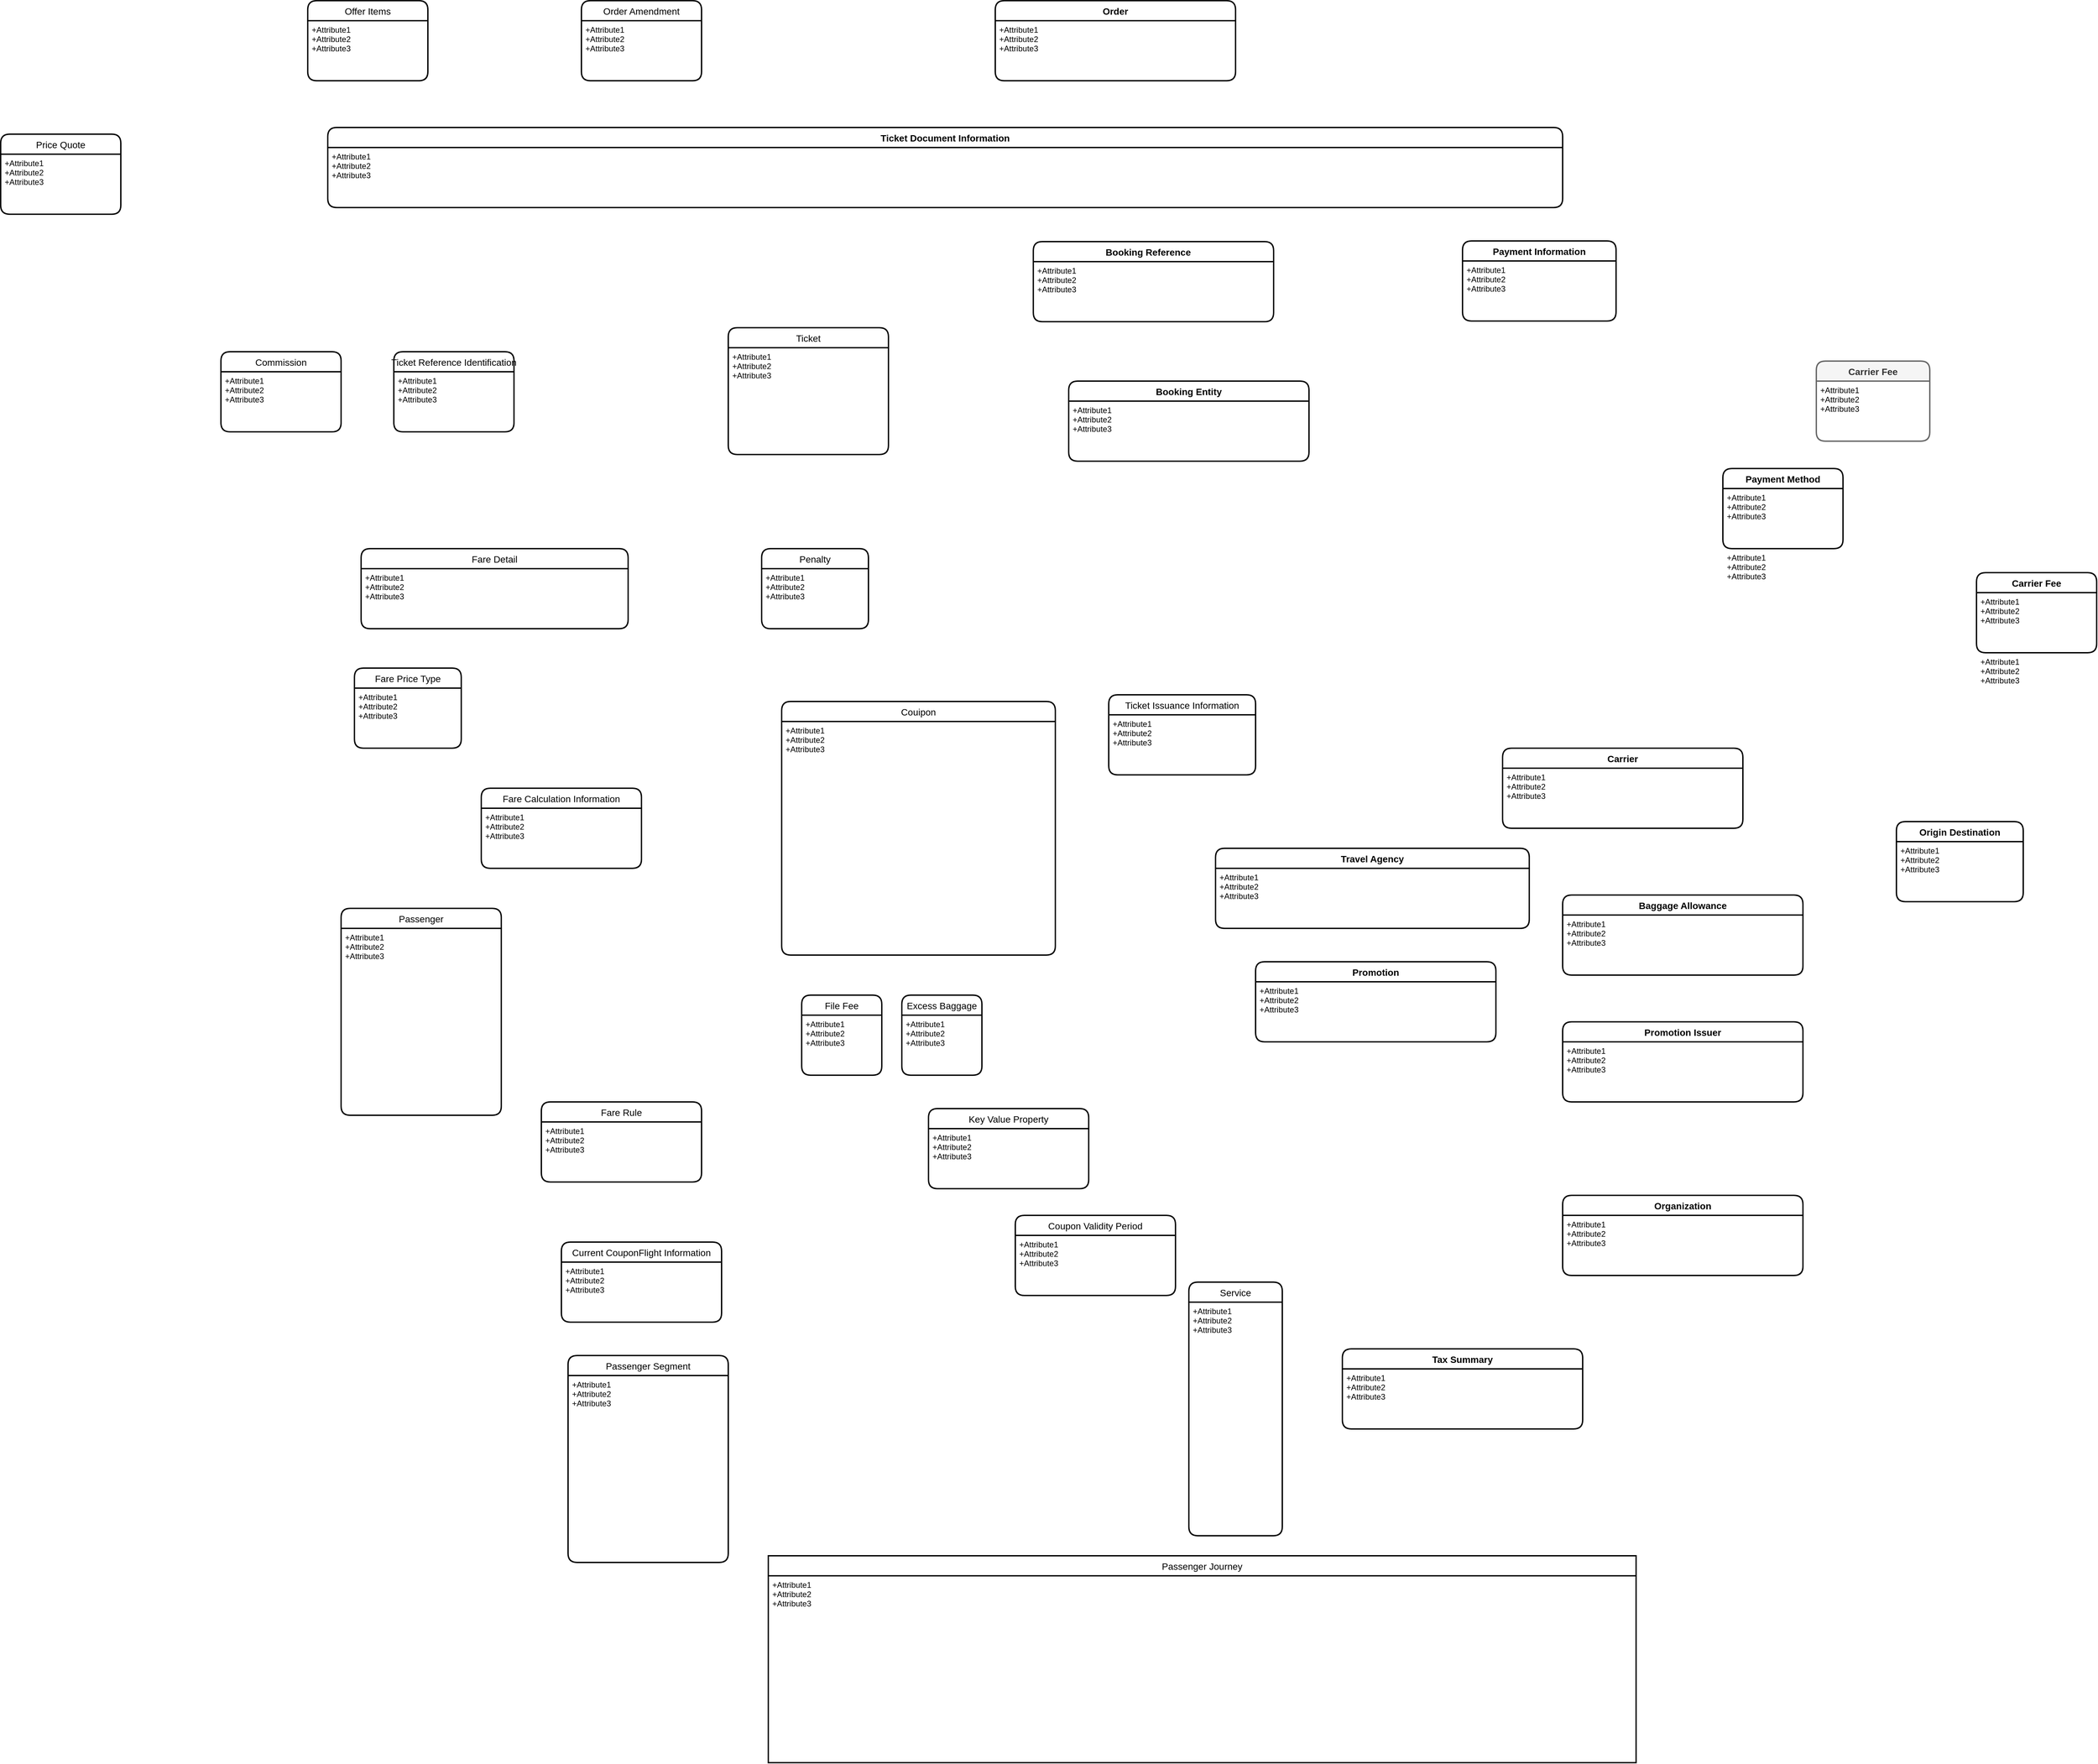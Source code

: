 <mxfile version="20.8.8" type="github">
  <diagram name="Page-1" id="_O9cq3fzZPTdmIxq0RpG">
    <mxGraphModel dx="3718" dy="2578" grid="1" gridSize="10" guides="1" tooltips="1" connect="1" arrows="1" fold="1" page="1" pageScale="1" pageWidth="850" pageHeight="1100" math="0" shadow="0">
      <root>
        <mxCell id="0" />
        <mxCell id="1" parent="0" />
        <mxCell id="nHQdbDKxLJY2EcgmaKC6-5" value="Ticket" style="swimlane;childLayout=stackLayout;horizontal=1;startSize=30;horizontalStack=0;rounded=1;fontSize=14;fontStyle=0;strokeWidth=2;resizeParent=0;resizeLast=1;shadow=0;dashed=0;align=center;" vertex="1" parent="1">
          <mxGeometry x="630" y="320" width="240" height="190" as="geometry" />
        </mxCell>
        <mxCell id="nHQdbDKxLJY2EcgmaKC6-6" value="+Attribute1&#xa;+Attribute2&#xa;+Attribute3" style="align=left;strokeColor=none;fillColor=none;spacingLeft=4;fontSize=12;verticalAlign=top;resizable=0;rotatable=0;part=1;" vertex="1" parent="nHQdbDKxLJY2EcgmaKC6-5">
          <mxGeometry y="30" width="240" height="160" as="geometry" />
        </mxCell>
        <mxCell id="nHQdbDKxLJY2EcgmaKC6-7" value="Ticket Document Information" style="swimlane;childLayout=stackLayout;horizontal=1;startSize=30;horizontalStack=0;rounded=1;fontSize=14;fontStyle=1;strokeWidth=2;resizeParent=0;resizeLast=1;shadow=0;dashed=0;align=center;" vertex="1" parent="1">
          <mxGeometry x="30" y="20" width="1850" height="120" as="geometry" />
        </mxCell>
        <mxCell id="nHQdbDKxLJY2EcgmaKC6-8" value="+Attribute1&#xa;+Attribute2&#xa;+Attribute3" style="align=left;strokeColor=none;fillColor=none;spacingLeft=4;fontSize=12;verticalAlign=top;resizable=0;rotatable=0;part=1;" vertex="1" parent="nHQdbDKxLJY2EcgmaKC6-7">
          <mxGeometry y="30" width="1850" height="90" as="geometry" />
        </mxCell>
        <mxCell id="nHQdbDKxLJY2EcgmaKC6-9" value="Ticket Issuance Information" style="swimlane;childLayout=stackLayout;horizontal=1;startSize=30;horizontalStack=0;rounded=1;fontSize=14;fontStyle=0;strokeWidth=2;resizeParent=0;resizeLast=1;shadow=0;dashed=0;align=center;" vertex="1" parent="1">
          <mxGeometry x="1200" y="870" width="220" height="120" as="geometry" />
        </mxCell>
        <mxCell id="nHQdbDKxLJY2EcgmaKC6-10" value="+Attribute1&#xa;+Attribute2&#xa;+Attribute3" style="align=left;strokeColor=none;fillColor=none;spacingLeft=4;fontSize=12;verticalAlign=top;resizable=0;rotatable=0;part=1;" vertex="1" parent="nHQdbDKxLJY2EcgmaKC6-9">
          <mxGeometry y="30" width="220" height="90" as="geometry" />
        </mxCell>
        <mxCell id="nHQdbDKxLJY2EcgmaKC6-11" value="Fare Detail" style="swimlane;childLayout=stackLayout;horizontal=1;startSize=30;horizontalStack=0;rounded=1;fontSize=14;fontStyle=0;strokeWidth=2;resizeParent=0;resizeLast=1;shadow=0;dashed=0;align=center;" vertex="1" parent="1">
          <mxGeometry x="80" y="651" width="400" height="120" as="geometry" />
        </mxCell>
        <mxCell id="nHQdbDKxLJY2EcgmaKC6-12" value="+Attribute1&#xa;+Attribute2&#xa;+Attribute3" style="align=left;strokeColor=none;fillColor=none;spacingLeft=4;fontSize=12;verticalAlign=top;resizable=0;rotatable=0;part=1;" vertex="1" parent="nHQdbDKxLJY2EcgmaKC6-11">
          <mxGeometry y="30" width="400" height="90" as="geometry" />
        </mxCell>
        <mxCell id="nHQdbDKxLJY2EcgmaKC6-13" value="Ticket Reference Identification" style="swimlane;childLayout=stackLayout;horizontal=1;startSize=30;horizontalStack=0;rounded=1;fontSize=14;fontStyle=0;strokeWidth=2;resizeParent=0;resizeLast=1;shadow=0;dashed=0;align=center;" vertex="1" parent="1">
          <mxGeometry x="129" y="356" width="180" height="120" as="geometry" />
        </mxCell>
        <mxCell id="nHQdbDKxLJY2EcgmaKC6-14" value="+Attribute1&#xa;+Attribute2&#xa;+Attribute3" style="align=left;strokeColor=none;fillColor=none;spacingLeft=4;fontSize=12;verticalAlign=top;resizable=0;rotatable=0;part=1;" vertex="1" parent="nHQdbDKxLJY2EcgmaKC6-13">
          <mxGeometry y="30" width="180" height="90" as="geometry" />
        </mxCell>
        <mxCell id="nHQdbDKxLJY2EcgmaKC6-16" value="Commission" style="swimlane;childLayout=stackLayout;horizontal=1;startSize=30;horizontalStack=0;rounded=1;fontSize=14;fontStyle=0;strokeWidth=2;resizeParent=0;resizeLast=1;shadow=0;dashed=0;align=center;" vertex="1" parent="1">
          <mxGeometry x="-130" y="356" width="180" height="120" as="geometry" />
        </mxCell>
        <mxCell id="nHQdbDKxLJY2EcgmaKC6-17" value="+Attribute1&#xa;+Attribute2&#xa;+Attribute3" style="align=left;strokeColor=none;fillColor=none;spacingLeft=4;fontSize=12;verticalAlign=top;resizable=0;rotatable=0;part=1;" vertex="1" parent="nHQdbDKxLJY2EcgmaKC6-16">
          <mxGeometry y="30" width="180" height="90" as="geometry" />
        </mxCell>
        <mxCell id="nHQdbDKxLJY2EcgmaKC6-18" value="Price Quote" style="swimlane;childLayout=stackLayout;horizontal=1;startSize=30;horizontalStack=0;rounded=1;fontSize=14;fontStyle=0;strokeWidth=2;resizeParent=0;resizeLast=1;shadow=0;dashed=0;align=center;" vertex="1" parent="1">
          <mxGeometry x="-460" y="30" width="180" height="120" as="geometry" />
        </mxCell>
        <mxCell id="nHQdbDKxLJY2EcgmaKC6-19" value="+Attribute1&#xa;+Attribute2&#xa;+Attribute3" style="align=left;strokeColor=none;fillColor=none;spacingLeft=4;fontSize=12;verticalAlign=top;resizable=0;rotatable=0;part=1;" vertex="1" parent="nHQdbDKxLJY2EcgmaKC6-18">
          <mxGeometry y="30" width="180" height="90" as="geometry" />
        </mxCell>
        <mxCell id="nHQdbDKxLJY2EcgmaKC6-20" value="Order" style="swimlane;childLayout=stackLayout;horizontal=1;startSize=30;horizontalStack=0;rounded=1;fontSize=14;fontStyle=1;strokeWidth=2;resizeParent=0;resizeLast=1;shadow=0;dashed=0;align=center;" vertex="1" parent="1">
          <mxGeometry x="1030" y="-170" width="360" height="120" as="geometry" />
        </mxCell>
        <mxCell id="nHQdbDKxLJY2EcgmaKC6-21" value="+Attribute1&#xa;+Attribute2&#xa;+Attribute3" style="align=left;strokeColor=none;fillColor=none;spacingLeft=4;fontSize=12;verticalAlign=top;resizable=0;rotatable=0;part=1;" vertex="1" parent="nHQdbDKxLJY2EcgmaKC6-20">
          <mxGeometry y="30" width="360" height="90" as="geometry" />
        </mxCell>
        <mxCell id="nHQdbDKxLJY2EcgmaKC6-22" value="Offer Items" style="swimlane;childLayout=stackLayout;horizontal=1;startSize=30;horizontalStack=0;rounded=1;fontSize=14;fontStyle=0;strokeWidth=2;resizeParent=0;resizeLast=1;shadow=0;dashed=0;align=center;" vertex="1" parent="1">
          <mxGeometry y="-170" width="180" height="120" as="geometry" />
        </mxCell>
        <mxCell id="nHQdbDKxLJY2EcgmaKC6-23" value="+Attribute1&#xa;+Attribute2&#xa;+Attribute3" style="align=left;strokeColor=none;fillColor=none;spacingLeft=4;fontSize=12;verticalAlign=top;resizable=0;rotatable=0;part=1;" vertex="1" parent="nHQdbDKxLJY2EcgmaKC6-22">
          <mxGeometry y="30" width="180" height="90" as="geometry" />
        </mxCell>
        <mxCell id="nHQdbDKxLJY2EcgmaKC6-24" value="Order Amendment" style="swimlane;childLayout=stackLayout;horizontal=1;startSize=30;horizontalStack=0;rounded=1;fontSize=14;fontStyle=0;strokeWidth=2;resizeParent=0;resizeLast=1;shadow=0;dashed=0;align=center;" vertex="1" parent="1">
          <mxGeometry x="410" y="-170" width="180" height="120" as="geometry" />
        </mxCell>
        <mxCell id="nHQdbDKxLJY2EcgmaKC6-25" value="+Attribute1&#xa;+Attribute2&#xa;+Attribute3" style="align=left;strokeColor=none;fillColor=none;spacingLeft=4;fontSize=12;verticalAlign=top;resizable=0;rotatable=0;part=1;" vertex="1" parent="nHQdbDKxLJY2EcgmaKC6-24">
          <mxGeometry y="30" width="180" height="90" as="geometry" />
        </mxCell>
        <mxCell id="nHQdbDKxLJY2EcgmaKC6-26" value="Booking Reference    " style="swimlane;childLayout=stackLayout;horizontal=1;startSize=30;horizontalStack=0;rounded=1;fontSize=14;fontStyle=1;strokeWidth=2;resizeParent=0;resizeLast=1;shadow=0;dashed=0;align=center;" vertex="1" parent="1">
          <mxGeometry x="1087" y="191" width="360" height="120" as="geometry" />
        </mxCell>
        <mxCell id="nHQdbDKxLJY2EcgmaKC6-27" value="+Attribute1&#xa;+Attribute2&#xa;+Attribute3" style="align=left;strokeColor=none;fillColor=none;spacingLeft=4;fontSize=12;verticalAlign=top;resizable=0;rotatable=0;part=1;" vertex="1" parent="nHQdbDKxLJY2EcgmaKC6-26">
          <mxGeometry y="30" width="360" height="90" as="geometry" />
        </mxCell>
        <mxCell id="nHQdbDKxLJY2EcgmaKC6-28" value="Payment Information" style="swimlane;childLayout=stackLayout;horizontal=1;startSize=30;horizontalStack=0;rounded=1;fontSize=14;fontStyle=1;strokeWidth=2;resizeParent=0;resizeLast=1;shadow=0;dashed=0;align=center;" vertex="1" parent="1">
          <mxGeometry x="1730" y="190" width="230" height="120" as="geometry" />
        </mxCell>
        <mxCell id="nHQdbDKxLJY2EcgmaKC6-29" value="+Attribute1&#xa;+Attribute2&#xa;+Attribute3" style="align=left;strokeColor=none;fillColor=none;spacingLeft=4;fontSize=12;verticalAlign=top;resizable=0;rotatable=0;part=1;" vertex="1" parent="nHQdbDKxLJY2EcgmaKC6-28">
          <mxGeometry y="30" width="230" height="90" as="geometry" />
        </mxCell>
        <mxCell id="nHQdbDKxLJY2EcgmaKC6-30" value="Booking Entity" style="swimlane;childLayout=stackLayout;horizontal=1;startSize=30;horizontalStack=0;rounded=1;fontSize=14;fontStyle=1;strokeWidth=2;resizeParent=0;resizeLast=1;shadow=0;dashed=0;align=center;" vertex="1" parent="1">
          <mxGeometry x="1140" y="400" width="360" height="120" as="geometry" />
        </mxCell>
        <mxCell id="nHQdbDKxLJY2EcgmaKC6-31" value="+Attribute1&#xa;+Attribute2&#xa;+Attribute3" style="align=left;strokeColor=none;fillColor=none;spacingLeft=4;fontSize=12;verticalAlign=top;resizable=0;rotatable=0;part=1;" vertex="1" parent="nHQdbDKxLJY2EcgmaKC6-30">
          <mxGeometry y="30" width="360" height="90" as="geometry" />
        </mxCell>
        <mxCell id="nHQdbDKxLJY2EcgmaKC6-34" value="Carrier Fee" style="swimlane;childLayout=stackLayout;horizontal=1;startSize=30;horizontalStack=0;rounded=1;fontSize=14;fontStyle=1;strokeWidth=2;resizeParent=0;resizeLast=1;shadow=0;dashed=0;align=center;fillColor=#f5f5f5;strokeColor=#666666;fontColor=#333333;" vertex="1" parent="1">
          <mxGeometry x="2260" y="370" width="170" height="120" as="geometry" />
        </mxCell>
        <mxCell id="nHQdbDKxLJY2EcgmaKC6-35" value="+Attribute1&#xa;+Attribute2&#xa;+Attribute3" style="align=left;strokeColor=none;fillColor=none;spacingLeft=4;fontSize=12;verticalAlign=top;resizable=0;rotatable=0;part=1;" vertex="1" parent="nHQdbDKxLJY2EcgmaKC6-34">
          <mxGeometry y="30" width="170" height="90" as="geometry" />
        </mxCell>
        <mxCell id="nHQdbDKxLJY2EcgmaKC6-39" value="Carrier" style="swimlane;childLayout=stackLayout;horizontal=1;startSize=30;horizontalStack=0;rounded=1;fontSize=14;fontStyle=1;strokeWidth=2;resizeParent=0;resizeLast=1;shadow=0;dashed=0;align=center;" vertex="1" parent="1">
          <mxGeometry x="1790" y="950" width="360" height="120" as="geometry" />
        </mxCell>
        <mxCell id="nHQdbDKxLJY2EcgmaKC6-40" value="+Attribute1&#xa;+Attribute2&#xa;+Attribute3" style="align=left;strokeColor=none;fillColor=none;spacingLeft=4;fontSize=12;verticalAlign=top;resizable=0;rotatable=0;part=1;" vertex="1" parent="nHQdbDKxLJY2EcgmaKC6-39">
          <mxGeometry y="30" width="360" height="90" as="geometry" />
        </mxCell>
        <mxCell id="nHQdbDKxLJY2EcgmaKC6-41" value="Payment Method" style="swimlane;childLayout=stackLayout;horizontal=1;startSize=30;horizontalStack=0;rounded=1;fontSize=14;fontStyle=1;strokeWidth=2;resizeParent=0;resizeLast=1;shadow=0;dashed=0;align=center;" vertex="1" parent="1">
          <mxGeometry x="2120" y="531" width="180" height="120" as="geometry" />
        </mxCell>
        <mxCell id="nHQdbDKxLJY2EcgmaKC6-42" value="+Attribute1&#xa;+Attribute2&#xa;+Attribute3" style="align=left;strokeColor=none;fillColor=none;spacingLeft=4;fontSize=12;verticalAlign=top;resizable=0;rotatable=0;part=1;" vertex="1" parent="nHQdbDKxLJY2EcgmaKC6-41">
          <mxGeometry y="30" width="180" height="90" as="geometry" />
        </mxCell>
        <mxCell id="nHQdbDKxLJY2EcgmaKC6-53" value="+Attribute1&#xa;+Attribute2&#xa;+Attribute3" style="align=left;strokeColor=none;fillColor=none;spacingLeft=4;fontSize=12;verticalAlign=top;resizable=0;rotatable=0;part=1;" vertex="1" parent="nHQdbDKxLJY2EcgmaKC6-41">
          <mxGeometry y="120" width="180" as="geometry" />
        </mxCell>
        <mxCell id="nHQdbDKxLJY2EcgmaKC6-43" value="Origin Destination" style="swimlane;childLayout=stackLayout;horizontal=1;startSize=30;horizontalStack=0;rounded=1;fontSize=14;fontStyle=1;strokeWidth=2;resizeParent=0;resizeLast=1;shadow=0;dashed=0;align=center;" vertex="1" parent="1">
          <mxGeometry x="2380" y="1060" width="190" height="120" as="geometry" />
        </mxCell>
        <mxCell id="nHQdbDKxLJY2EcgmaKC6-44" value="+Attribute1&#xa;+Attribute2&#xa;+Attribute3" style="align=left;strokeColor=none;fillColor=none;spacingLeft=4;fontSize=12;verticalAlign=top;resizable=0;rotatable=0;part=1;" vertex="1" parent="nHQdbDKxLJY2EcgmaKC6-43">
          <mxGeometry y="30" width="190" height="90" as="geometry" />
        </mxCell>
        <mxCell id="nHQdbDKxLJY2EcgmaKC6-45" value="Baggage Allowance" style="swimlane;childLayout=stackLayout;horizontal=1;startSize=30;horizontalStack=0;rounded=1;fontSize=14;fontStyle=1;strokeWidth=2;resizeParent=0;resizeLast=1;shadow=0;dashed=0;align=center;" vertex="1" parent="1">
          <mxGeometry x="1880" y="1170" width="360" height="120" as="geometry" />
        </mxCell>
        <mxCell id="nHQdbDKxLJY2EcgmaKC6-46" value="+Attribute1&#xa;+Attribute2&#xa;+Attribute3" style="align=left;strokeColor=none;fillColor=none;spacingLeft=4;fontSize=12;verticalAlign=top;resizable=0;rotatable=0;part=1;" vertex="1" parent="nHQdbDKxLJY2EcgmaKC6-45">
          <mxGeometry y="30" width="360" height="90" as="geometry" />
        </mxCell>
        <mxCell id="nHQdbDKxLJY2EcgmaKC6-47" value="Promotion Issuer" style="swimlane;childLayout=stackLayout;horizontal=1;startSize=30;horizontalStack=0;rounded=1;fontSize=14;fontStyle=1;strokeWidth=2;resizeParent=0;resizeLast=1;shadow=0;dashed=0;align=center;" vertex="1" parent="1">
          <mxGeometry x="1880" y="1360" width="360" height="120" as="geometry" />
        </mxCell>
        <mxCell id="nHQdbDKxLJY2EcgmaKC6-48" value="+Attribute1&#xa;+Attribute2&#xa;+Attribute3" style="align=left;strokeColor=none;fillColor=none;spacingLeft=4;fontSize=12;verticalAlign=top;resizable=0;rotatable=0;part=1;" vertex="1" parent="nHQdbDKxLJY2EcgmaKC6-47">
          <mxGeometry y="30" width="360" height="90" as="geometry" />
        </mxCell>
        <mxCell id="nHQdbDKxLJY2EcgmaKC6-49" value="Organization" style="swimlane;childLayout=stackLayout;horizontal=1;startSize=30;horizontalStack=0;rounded=1;fontSize=14;fontStyle=1;strokeWidth=2;resizeParent=0;resizeLast=1;shadow=0;dashed=0;align=center;" vertex="1" parent="1">
          <mxGeometry x="1880" y="1620" width="360" height="120" as="geometry" />
        </mxCell>
        <mxCell id="nHQdbDKxLJY2EcgmaKC6-50" value="+Attribute1&#xa;+Attribute2&#xa;+Attribute3" style="align=left;strokeColor=none;fillColor=none;spacingLeft=4;fontSize=12;verticalAlign=top;resizable=0;rotatable=0;part=1;" vertex="1" parent="nHQdbDKxLJY2EcgmaKC6-49">
          <mxGeometry y="30" width="360" height="90" as="geometry" />
        </mxCell>
        <mxCell id="nHQdbDKxLJY2EcgmaKC6-57" value="Carrier Fee" style="swimlane;childLayout=stackLayout;horizontal=1;startSize=30;horizontalStack=0;rounded=1;fontSize=14;fontStyle=1;strokeWidth=2;resizeParent=0;resizeLast=1;shadow=0;dashed=0;align=center;" vertex="1" parent="1">
          <mxGeometry x="2500" y="687" width="180" height="120" as="geometry" />
        </mxCell>
        <mxCell id="nHQdbDKxLJY2EcgmaKC6-58" value="+Attribute1&#xa;+Attribute2&#xa;+Attribute3" style="align=left;strokeColor=none;fillColor=none;spacingLeft=4;fontSize=12;verticalAlign=top;resizable=0;rotatable=0;part=1;" vertex="1" parent="nHQdbDKxLJY2EcgmaKC6-57">
          <mxGeometry y="30" width="180" height="90" as="geometry" />
        </mxCell>
        <mxCell id="nHQdbDKxLJY2EcgmaKC6-59" value="+Attribute1&#xa;+Attribute2&#xa;+Attribute3" style="align=left;strokeColor=none;fillColor=none;spacingLeft=4;fontSize=12;verticalAlign=top;resizable=0;rotatable=0;part=1;" vertex="1" parent="nHQdbDKxLJY2EcgmaKC6-57">
          <mxGeometry y="120" width="180" as="geometry" />
        </mxCell>
        <mxCell id="nHQdbDKxLJY2EcgmaKC6-69" value="Travel Agency" style="swimlane;childLayout=stackLayout;horizontal=1;startSize=30;horizontalStack=0;rounded=1;fontSize=14;fontStyle=1;strokeWidth=2;resizeParent=0;resizeLast=1;shadow=0;dashed=0;align=center;" vertex="1" parent="1">
          <mxGeometry x="1360" y="1100" width="470" height="120" as="geometry" />
        </mxCell>
        <mxCell id="nHQdbDKxLJY2EcgmaKC6-70" value="+Attribute1&#xa;+Attribute2&#xa;+Attribute3" style="align=left;strokeColor=none;fillColor=none;spacingLeft=4;fontSize=12;verticalAlign=top;resizable=0;rotatable=0;part=1;" vertex="1" parent="nHQdbDKxLJY2EcgmaKC6-69">
          <mxGeometry y="30" width="470" height="90" as="geometry" />
        </mxCell>
        <mxCell id="nHQdbDKxLJY2EcgmaKC6-73" value="Couipon" style="swimlane;childLayout=stackLayout;horizontal=1;startSize=30;horizontalStack=0;rounded=1;fontSize=14;fontStyle=0;strokeWidth=2;resizeParent=0;resizeLast=1;shadow=0;dashed=0;align=center;" vertex="1" parent="1">
          <mxGeometry x="710" y="880" width="410" height="380" as="geometry" />
        </mxCell>
        <mxCell id="nHQdbDKxLJY2EcgmaKC6-74" value="+Attribute1&#xa;+Attribute2&#xa;+Attribute3" style="align=left;strokeColor=none;fillColor=none;spacingLeft=4;fontSize=12;verticalAlign=top;resizable=0;rotatable=0;part=1;" vertex="1" parent="nHQdbDKxLJY2EcgmaKC6-73">
          <mxGeometry y="30" width="410" height="350" as="geometry" />
        </mxCell>
        <mxCell id="nHQdbDKxLJY2EcgmaKC6-77" value="Penalty" style="swimlane;childLayout=stackLayout;horizontal=1;startSize=30;horizontalStack=0;rounded=1;fontSize=14;fontStyle=0;strokeWidth=2;resizeParent=0;resizeLast=1;shadow=0;dashed=0;align=center;" vertex="1" parent="1">
          <mxGeometry x="680" y="651" width="160" height="120" as="geometry" />
        </mxCell>
        <mxCell id="nHQdbDKxLJY2EcgmaKC6-78" value="+Attribute1&#xa;+Attribute2&#xa;+Attribute3" style="align=left;strokeColor=none;fillColor=none;spacingLeft=4;fontSize=12;verticalAlign=top;resizable=0;rotatable=0;part=1;" vertex="1" parent="nHQdbDKxLJY2EcgmaKC6-77">
          <mxGeometry y="30" width="160" height="90" as="geometry" />
        </mxCell>
        <mxCell id="nHQdbDKxLJY2EcgmaKC6-79" value="Fare Price Type" style="swimlane;childLayout=stackLayout;horizontal=1;startSize=30;horizontalStack=0;rounded=1;fontSize=14;fontStyle=0;strokeWidth=2;resizeParent=0;resizeLast=1;shadow=0;dashed=0;align=center;" vertex="1" parent="1">
          <mxGeometry x="70" y="830" width="160" height="120" as="geometry" />
        </mxCell>
        <mxCell id="nHQdbDKxLJY2EcgmaKC6-80" value="+Attribute1&#xa;+Attribute2&#xa;+Attribute3" style="align=left;strokeColor=none;fillColor=none;spacingLeft=4;fontSize=12;verticalAlign=top;resizable=0;rotatable=0;part=1;" vertex="1" parent="nHQdbDKxLJY2EcgmaKC6-79">
          <mxGeometry y="30" width="160" height="90" as="geometry" />
        </mxCell>
        <mxCell id="nHQdbDKxLJY2EcgmaKC6-81" value="Fare Calculation Information" style="swimlane;childLayout=stackLayout;horizontal=1;startSize=30;horizontalStack=0;rounded=1;fontSize=14;fontStyle=0;strokeWidth=2;resizeParent=0;resizeLast=1;shadow=0;dashed=0;align=center;" vertex="1" parent="1">
          <mxGeometry x="260" y="1010" width="240" height="120" as="geometry" />
        </mxCell>
        <mxCell id="nHQdbDKxLJY2EcgmaKC6-82" value="+Attribute1&#xa;+Attribute2&#xa;+Attribute3" style="align=left;strokeColor=none;fillColor=none;spacingLeft=4;fontSize=12;verticalAlign=top;resizable=0;rotatable=0;part=1;" vertex="1" parent="nHQdbDKxLJY2EcgmaKC6-81">
          <mxGeometry y="30" width="240" height="90" as="geometry" />
        </mxCell>
        <mxCell id="nHQdbDKxLJY2EcgmaKC6-86" value="Passenger" style="swimlane;childLayout=stackLayout;horizontal=1;startSize=30;horizontalStack=0;rounded=1;fontSize=14;fontStyle=0;strokeWidth=2;resizeParent=0;resizeLast=1;shadow=0;dashed=0;align=center;" vertex="1" parent="1">
          <mxGeometry x="50" y="1190" width="240" height="310" as="geometry" />
        </mxCell>
        <mxCell id="nHQdbDKxLJY2EcgmaKC6-87" value="+Attribute1&#xa;+Attribute2&#xa;+Attribute3" style="align=left;strokeColor=none;fillColor=none;spacingLeft=4;fontSize=12;verticalAlign=top;resizable=0;rotatable=0;part=1;" vertex="1" parent="nHQdbDKxLJY2EcgmaKC6-86">
          <mxGeometry y="30" width="240" height="280" as="geometry" />
        </mxCell>
        <mxCell id="nHQdbDKxLJY2EcgmaKC6-91" value="Fare Rule" style="swimlane;childLayout=stackLayout;horizontal=1;startSize=30;horizontalStack=0;rounded=1;fontSize=14;fontStyle=0;strokeWidth=2;resizeParent=0;resizeLast=1;shadow=0;dashed=0;align=center;" vertex="1" parent="1">
          <mxGeometry x="350" y="1480" width="240" height="120" as="geometry" />
        </mxCell>
        <mxCell id="nHQdbDKxLJY2EcgmaKC6-92" value="+Attribute1&#xa;+Attribute2&#xa;+Attribute3" style="align=left;strokeColor=none;fillColor=none;spacingLeft=4;fontSize=12;verticalAlign=top;resizable=0;rotatable=0;part=1;" vertex="1" parent="nHQdbDKxLJY2EcgmaKC6-91">
          <mxGeometry y="30" width="240" height="90" as="geometry" />
        </mxCell>
        <mxCell id="nHQdbDKxLJY2EcgmaKC6-96" value="Current CouponFlight Information" style="swimlane;childLayout=stackLayout;horizontal=1;startSize=30;horizontalStack=0;rounded=1;fontSize=14;fontStyle=0;strokeWidth=2;resizeParent=0;resizeLast=1;shadow=0;dashed=0;align=center;" vertex="1" parent="1">
          <mxGeometry x="380" y="1690" width="240" height="120" as="geometry" />
        </mxCell>
        <mxCell id="nHQdbDKxLJY2EcgmaKC6-97" value="+Attribute1&#xa;+Attribute2&#xa;+Attribute3" style="align=left;strokeColor=none;fillColor=none;spacingLeft=4;fontSize=12;verticalAlign=top;resizable=0;rotatable=0;part=1;" vertex="1" parent="nHQdbDKxLJY2EcgmaKC6-96">
          <mxGeometry y="30" width="240" height="90" as="geometry" />
        </mxCell>
        <mxCell id="nHQdbDKxLJY2EcgmaKC6-98" value="Passenger Segment" style="swimlane;childLayout=stackLayout;horizontal=1;startSize=30;horizontalStack=0;rounded=1;fontSize=14;fontStyle=0;strokeWidth=2;resizeParent=0;resizeLast=1;shadow=0;dashed=0;align=center;" vertex="1" parent="1">
          <mxGeometry x="390" y="1860" width="240" height="310" as="geometry" />
        </mxCell>
        <mxCell id="nHQdbDKxLJY2EcgmaKC6-99" value="+Attribute1&#xa;+Attribute2&#xa;+Attribute3" style="align=left;strokeColor=none;fillColor=none;spacingLeft=4;fontSize=12;verticalAlign=top;resizable=0;rotatable=0;part=1;" vertex="1" parent="nHQdbDKxLJY2EcgmaKC6-98">
          <mxGeometry y="30" width="240" height="280" as="geometry" />
        </mxCell>
        <mxCell id="nHQdbDKxLJY2EcgmaKC6-100" value="Passenger Journey" style="swimlane;childLayout=stackLayout;horizontal=1;startSize=30;horizontalStack=0;rounded=1;fontSize=14;fontStyle=0;strokeWidth=2;resizeParent=0;resizeLast=1;shadow=0;dashed=0;align=center;arcSize=0;" vertex="1" parent="1">
          <mxGeometry x="690" y="2160" width="1300" height="310" as="geometry" />
        </mxCell>
        <mxCell id="nHQdbDKxLJY2EcgmaKC6-101" value="+Attribute1&#xa;+Attribute2&#xa;+Attribute3" style="align=left;strokeColor=none;fillColor=none;spacingLeft=4;fontSize=12;verticalAlign=top;resizable=0;rotatable=0;part=1;" vertex="1" parent="nHQdbDKxLJY2EcgmaKC6-100">
          <mxGeometry y="30" width="1300" height="280" as="geometry" />
        </mxCell>
        <mxCell id="nHQdbDKxLJY2EcgmaKC6-102" value="File Fee" style="swimlane;childLayout=stackLayout;horizontal=1;startSize=30;horizontalStack=0;rounded=1;fontSize=14;fontStyle=0;strokeWidth=2;resizeParent=0;resizeLast=1;shadow=0;dashed=0;align=center;" vertex="1" parent="1">
          <mxGeometry x="740" y="1320" width="120" height="120" as="geometry" />
        </mxCell>
        <mxCell id="nHQdbDKxLJY2EcgmaKC6-103" value="+Attribute1&#xa;+Attribute2&#xa;+Attribute3" style="align=left;strokeColor=none;fillColor=none;spacingLeft=4;fontSize=12;verticalAlign=top;resizable=0;rotatable=0;part=1;" vertex="1" parent="nHQdbDKxLJY2EcgmaKC6-102">
          <mxGeometry y="30" width="120" height="90" as="geometry" />
        </mxCell>
        <mxCell id="nHQdbDKxLJY2EcgmaKC6-104" value="Excess Baggage" style="swimlane;childLayout=stackLayout;horizontal=1;startSize=30;horizontalStack=0;rounded=1;fontSize=14;fontStyle=0;strokeWidth=2;resizeParent=0;resizeLast=1;shadow=0;dashed=0;align=center;" vertex="1" parent="1">
          <mxGeometry x="890" y="1320" width="120" height="120" as="geometry" />
        </mxCell>
        <mxCell id="nHQdbDKxLJY2EcgmaKC6-105" value="+Attribute1&#xa;+Attribute2&#xa;+Attribute3" style="align=left;strokeColor=none;fillColor=none;spacingLeft=4;fontSize=12;verticalAlign=top;resizable=0;rotatable=0;part=1;" vertex="1" parent="nHQdbDKxLJY2EcgmaKC6-104">
          <mxGeometry y="30" width="120" height="90" as="geometry" />
        </mxCell>
        <mxCell id="nHQdbDKxLJY2EcgmaKC6-106" value="Key Value Property" style="swimlane;childLayout=stackLayout;horizontal=1;startSize=30;horizontalStack=0;rounded=1;fontSize=14;fontStyle=0;strokeWidth=2;resizeParent=0;resizeLast=1;shadow=0;dashed=0;align=center;" vertex="1" parent="1">
          <mxGeometry x="930" y="1490" width="240" height="120" as="geometry" />
        </mxCell>
        <mxCell id="nHQdbDKxLJY2EcgmaKC6-107" value="+Attribute1&#xa;+Attribute2&#xa;+Attribute3" style="align=left;strokeColor=none;fillColor=none;spacingLeft=4;fontSize=12;verticalAlign=top;resizable=0;rotatable=0;part=1;" vertex="1" parent="nHQdbDKxLJY2EcgmaKC6-106">
          <mxGeometry y="30" width="240" height="90" as="geometry" />
        </mxCell>
        <mxCell id="nHQdbDKxLJY2EcgmaKC6-110" value="Coupon Validity Period" style="swimlane;childLayout=stackLayout;horizontal=1;startSize=30;horizontalStack=0;rounded=1;fontSize=14;fontStyle=0;strokeWidth=2;resizeParent=0;resizeLast=1;shadow=0;dashed=0;align=center;" vertex="1" parent="1">
          <mxGeometry x="1060" y="1650" width="240" height="120" as="geometry" />
        </mxCell>
        <mxCell id="nHQdbDKxLJY2EcgmaKC6-111" value="+Attribute1&#xa;+Attribute2&#xa;+Attribute3" style="align=left;strokeColor=none;fillColor=none;spacingLeft=4;fontSize=12;verticalAlign=top;resizable=0;rotatable=0;part=1;" vertex="1" parent="nHQdbDKxLJY2EcgmaKC6-110">
          <mxGeometry y="30" width="240" height="90" as="geometry" />
        </mxCell>
        <mxCell id="nHQdbDKxLJY2EcgmaKC6-112" value="Service" style="swimlane;childLayout=stackLayout;horizontal=1;startSize=30;horizontalStack=0;rounded=1;fontSize=14;fontStyle=0;strokeWidth=2;resizeParent=0;resizeLast=1;shadow=0;dashed=0;align=center;" vertex="1" parent="1">
          <mxGeometry x="1320" y="1750" width="140" height="380" as="geometry" />
        </mxCell>
        <mxCell id="nHQdbDKxLJY2EcgmaKC6-113" value="+Attribute1&#xa;+Attribute2&#xa;+Attribute3" style="align=left;strokeColor=none;fillColor=none;spacingLeft=4;fontSize=12;verticalAlign=top;resizable=0;rotatable=0;part=1;" vertex="1" parent="nHQdbDKxLJY2EcgmaKC6-112">
          <mxGeometry y="30" width="140" height="350" as="geometry" />
        </mxCell>
        <mxCell id="nHQdbDKxLJY2EcgmaKC6-114" value="Promotion" style="swimlane;childLayout=stackLayout;horizontal=1;startSize=30;horizontalStack=0;rounded=1;fontSize=14;fontStyle=1;strokeWidth=2;resizeParent=0;resizeLast=1;shadow=0;dashed=0;align=center;" vertex="1" parent="1">
          <mxGeometry x="1420" y="1270" width="360" height="120" as="geometry" />
        </mxCell>
        <mxCell id="nHQdbDKxLJY2EcgmaKC6-115" value="+Attribute1&#xa;+Attribute2&#xa;+Attribute3" style="align=left;strokeColor=none;fillColor=none;spacingLeft=4;fontSize=12;verticalAlign=top;resizable=0;rotatable=0;part=1;" vertex="1" parent="nHQdbDKxLJY2EcgmaKC6-114">
          <mxGeometry y="30" width="360" height="90" as="geometry" />
        </mxCell>
        <mxCell id="nHQdbDKxLJY2EcgmaKC6-116" value="Tax Summary" style="swimlane;childLayout=stackLayout;horizontal=1;startSize=30;horizontalStack=0;rounded=1;fontSize=14;fontStyle=1;strokeWidth=2;resizeParent=0;resizeLast=1;shadow=0;dashed=0;align=center;" vertex="1" parent="1">
          <mxGeometry x="1550" y="1850" width="360" height="120" as="geometry" />
        </mxCell>
        <mxCell id="nHQdbDKxLJY2EcgmaKC6-117" value="+Attribute1&#xa;+Attribute2&#xa;+Attribute3" style="align=left;strokeColor=none;fillColor=none;spacingLeft=4;fontSize=12;verticalAlign=top;resizable=0;rotatable=0;part=1;" vertex="1" parent="nHQdbDKxLJY2EcgmaKC6-116">
          <mxGeometry y="30" width="360" height="90" as="geometry" />
        </mxCell>
      </root>
    </mxGraphModel>
  </diagram>
</mxfile>
